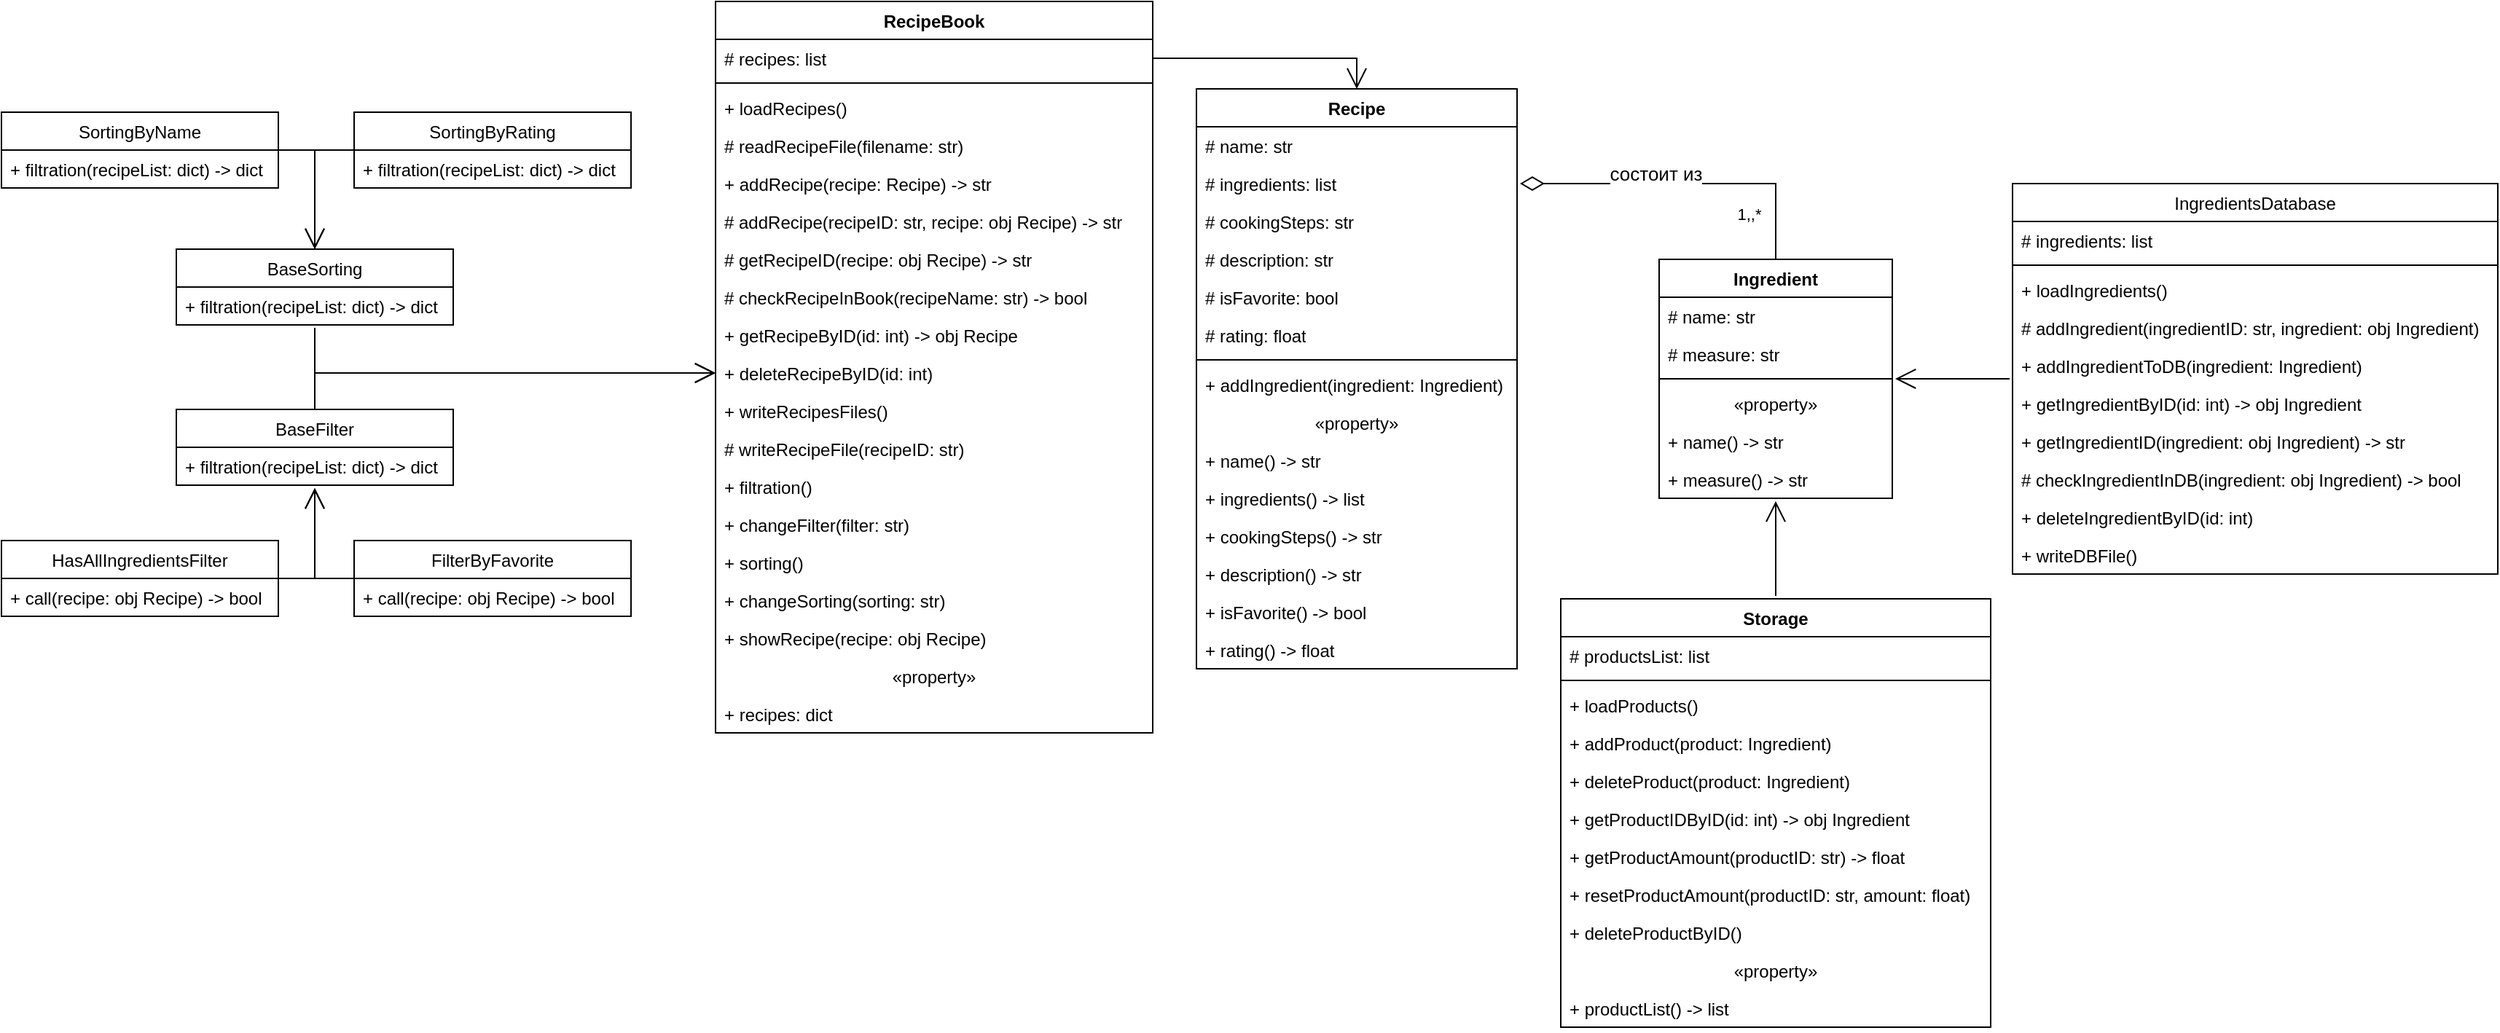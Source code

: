 <mxfile version="21.0.2" type="github">
  <diagram id="-kn6bmwOEX6bNteVUtLe" name="Сторінка-1">
    <mxGraphModel dx="2514" dy="936" grid="1" gridSize="10" guides="1" tooltips="1" connect="1" arrows="1" fold="1" page="1" pageScale="1" pageWidth="827" pageHeight="1169" math="0" shadow="0">
      <root>
        <mxCell id="WIyWlLk6GJQsqaUBKTNV-0" />
        <mxCell id="WIyWlLk6GJQsqaUBKTNV-1" parent="WIyWlLk6GJQsqaUBKTNV-0" />
        <mxCell id="mWoIDYGW3YJS3TkoZnYY-5" value="Ingredient" style="swimlane;fontStyle=1;align=center;verticalAlign=top;childLayout=stackLayout;horizontal=1;startSize=26;horizontalStack=0;resizeParent=1;resizeParentMax=0;resizeLast=0;collapsible=1;marginBottom=0;" parent="WIyWlLk6GJQsqaUBKTNV-1" vertex="1">
          <mxGeometry x="387.5" y="217" width="160" height="164" as="geometry" />
        </mxCell>
        <mxCell id="mWoIDYGW3YJS3TkoZnYY-9" value="# name: str" style="text;strokeColor=none;fillColor=none;align=left;verticalAlign=top;spacingLeft=4;spacingRight=4;overflow=hidden;rotatable=0;points=[[0,0.5],[1,0.5]];portConstraint=eastwest;" parent="mWoIDYGW3YJS3TkoZnYY-5" vertex="1">
          <mxGeometry y="26" width="160" height="26" as="geometry" />
        </mxCell>
        <mxCell id="mWoIDYGW3YJS3TkoZnYY-10" value="# measure: str" style="text;strokeColor=none;fillColor=none;align=left;verticalAlign=top;spacingLeft=4;spacingRight=4;overflow=hidden;rotatable=0;points=[[0,0.5],[1,0.5]];portConstraint=eastwest;" parent="mWoIDYGW3YJS3TkoZnYY-5" vertex="1">
          <mxGeometry y="52" width="160" height="26" as="geometry" />
        </mxCell>
        <mxCell id="mWoIDYGW3YJS3TkoZnYY-7" value="" style="line;strokeWidth=1;fillColor=none;align=left;verticalAlign=middle;spacingTop=-1;spacingLeft=3;spacingRight=3;rotatable=0;labelPosition=right;points=[];portConstraint=eastwest;strokeColor=inherit;" parent="mWoIDYGW3YJS3TkoZnYY-5" vertex="1">
          <mxGeometry y="78" width="160" height="8" as="geometry" />
        </mxCell>
        <mxCell id="mWoIDYGW3YJS3TkoZnYY-30" value="«‎property»‎" style="text;strokeColor=none;fillColor=none;align=center;verticalAlign=top;spacingLeft=4;spacingRight=4;overflow=hidden;rotatable=0;points=[[0,0.5],[1,0.5]];portConstraint=eastwest;fontColor=default;" parent="mWoIDYGW3YJS3TkoZnYY-5" vertex="1">
          <mxGeometry y="86" width="160" height="26" as="geometry" />
        </mxCell>
        <mxCell id="mWoIDYGW3YJS3TkoZnYY-31" value="+ name() -&gt; str" style="text;strokeColor=none;fillColor=none;align=left;verticalAlign=top;spacingLeft=4;spacingRight=4;overflow=hidden;rotatable=0;points=[[0,0.5],[1,0.5]];portConstraint=eastwest;fontColor=default;" parent="mWoIDYGW3YJS3TkoZnYY-5" vertex="1">
          <mxGeometry y="112" width="160" height="26" as="geometry" />
        </mxCell>
        <mxCell id="mWoIDYGW3YJS3TkoZnYY-33" value="+ measure() -&gt; str" style="text;strokeColor=none;fillColor=none;align=left;verticalAlign=top;spacingLeft=4;spacingRight=4;overflow=hidden;rotatable=0;points=[[0,0.5],[1,0.5]];portConstraint=eastwest;fontColor=default;" parent="mWoIDYGW3YJS3TkoZnYY-5" vertex="1">
          <mxGeometry y="138" width="160" height="26" as="geometry" />
        </mxCell>
        <mxCell id="mWoIDYGW3YJS3TkoZnYY-12" value="Recipe" style="swimlane;fontStyle=1;align=center;verticalAlign=top;childLayout=stackLayout;horizontal=1;startSize=26;horizontalStack=0;resizeParent=1;resizeParentMax=0;resizeLast=0;collapsible=1;marginBottom=0;" parent="WIyWlLk6GJQsqaUBKTNV-1" vertex="1">
          <mxGeometry x="70" y="100" width="220" height="398" as="geometry" />
        </mxCell>
        <mxCell id="mWoIDYGW3YJS3TkoZnYY-13" value="# name: str" style="text;strokeColor=none;fillColor=none;align=left;verticalAlign=top;spacingLeft=4;spacingRight=4;overflow=hidden;rotatable=0;points=[[0,0.5],[1,0.5]];portConstraint=eastwest;" parent="mWoIDYGW3YJS3TkoZnYY-12" vertex="1">
          <mxGeometry y="26" width="220" height="26" as="geometry" />
        </mxCell>
        <mxCell id="mWoIDYGW3YJS3TkoZnYY-18" value="# ingredients: list" style="text;strokeColor=none;fillColor=none;align=left;verticalAlign=top;spacingLeft=4;spacingRight=4;overflow=hidden;rotatable=0;points=[[0,0.5],[1,0.5]];portConstraint=eastwest;" parent="mWoIDYGW3YJS3TkoZnYY-12" vertex="1">
          <mxGeometry y="52" width="220" height="26" as="geometry" />
        </mxCell>
        <mxCell id="mWoIDYGW3YJS3TkoZnYY-17" value="# cookingSteps: str" style="text;strokeColor=none;fillColor=none;align=left;verticalAlign=top;spacingLeft=4;spacingRight=4;overflow=hidden;rotatable=0;points=[[0,0.5],[1,0.5]];portConstraint=eastwest;" parent="mWoIDYGW3YJS3TkoZnYY-12" vertex="1">
          <mxGeometry y="78" width="220" height="26" as="geometry" />
        </mxCell>
        <mxCell id="mWoIDYGW3YJS3TkoZnYY-16" value="# description: str" style="text;strokeColor=none;fillColor=none;align=left;verticalAlign=top;spacingLeft=4;spacingRight=4;overflow=hidden;rotatable=0;points=[[0,0.5],[1,0.5]];portConstraint=eastwest;" parent="mWoIDYGW3YJS3TkoZnYY-12" vertex="1">
          <mxGeometry y="104" width="220" height="26" as="geometry" />
        </mxCell>
        <mxCell id="JxluQn_6wHAGIl9R4ORg-9" value="# isFavorite: bool" style="text;strokeColor=none;fillColor=none;align=left;verticalAlign=top;spacingLeft=4;spacingRight=4;overflow=hidden;rotatable=0;points=[[0,0.5],[1,0.5]];portConstraint=eastwest;" parent="mWoIDYGW3YJS3TkoZnYY-12" vertex="1">
          <mxGeometry y="130" width="220" height="26" as="geometry" />
        </mxCell>
        <mxCell id="-GIj-BYh09AGGGfETqaD-11" value="# rating: float" style="text;strokeColor=none;fillColor=none;align=left;verticalAlign=top;spacingLeft=4;spacingRight=4;overflow=hidden;rotatable=0;points=[[0,0.5],[1,0.5]];portConstraint=eastwest;whiteSpace=wrap;html=1;" vertex="1" parent="mWoIDYGW3YJS3TkoZnYY-12">
          <mxGeometry y="156" width="220" height="26" as="geometry" />
        </mxCell>
        <mxCell id="mWoIDYGW3YJS3TkoZnYY-14" value="" style="line;strokeWidth=1;fillColor=none;align=left;verticalAlign=middle;spacingTop=-1;spacingLeft=3;spacingRight=3;rotatable=0;labelPosition=right;points=[];portConstraint=eastwest;strokeColor=inherit;" parent="mWoIDYGW3YJS3TkoZnYY-12" vertex="1">
          <mxGeometry y="182" width="220" height="8" as="geometry" />
        </mxCell>
        <mxCell id="mWoIDYGW3YJS3TkoZnYY-15" value="+ addIngredient(ingredient: Ingredient)" style="text;strokeColor=none;fillColor=none;align=left;verticalAlign=top;spacingLeft=4;spacingRight=4;overflow=hidden;rotatable=0;points=[[0,0.5],[1,0.5]];portConstraint=eastwest;" parent="mWoIDYGW3YJS3TkoZnYY-12" vertex="1">
          <mxGeometry y="190" width="220" height="26" as="geometry" />
        </mxCell>
        <mxCell id="mWoIDYGW3YJS3TkoZnYY-24" value="«‎property»‎" style="text;strokeColor=none;fillColor=none;align=center;verticalAlign=top;spacingLeft=4;spacingRight=4;overflow=hidden;rotatable=0;points=[[0,0.5],[1,0.5]];portConstraint=eastwest;fontColor=default;" parent="mWoIDYGW3YJS3TkoZnYY-12" vertex="1">
          <mxGeometry y="216" width="220" height="26" as="geometry" />
        </mxCell>
        <mxCell id="JxluQn_6wHAGIl9R4ORg-11" value="+ name() -&gt; str" style="text;strokeColor=none;fillColor=none;align=left;verticalAlign=top;spacingLeft=4;spacingRight=4;overflow=hidden;rotatable=0;points=[[0,0.5],[1,0.5]];portConstraint=eastwest;" parent="mWoIDYGW3YJS3TkoZnYY-12" vertex="1">
          <mxGeometry y="242" width="220" height="26" as="geometry" />
        </mxCell>
        <mxCell id="mWoIDYGW3YJS3TkoZnYY-27" value="+ ingredients() -&gt; list" style="text;strokeColor=none;fillColor=none;align=left;verticalAlign=top;spacingLeft=4;spacingRight=4;overflow=hidden;rotatable=0;points=[[0,0.5],[1,0.5]];portConstraint=eastwest;fontColor=default;" parent="mWoIDYGW3YJS3TkoZnYY-12" vertex="1">
          <mxGeometry y="268" width="220" height="26" as="geometry" />
        </mxCell>
        <mxCell id="mWoIDYGW3YJS3TkoZnYY-28" value="+ cookingSteps() -&gt; str" style="text;strokeColor=none;fillColor=none;align=left;verticalAlign=top;spacingLeft=4;spacingRight=4;overflow=hidden;rotatable=0;points=[[0,0.5],[1,0.5]];portConstraint=eastwest;fontColor=default;" parent="mWoIDYGW3YJS3TkoZnYY-12" vertex="1">
          <mxGeometry y="294" width="220" height="26" as="geometry" />
        </mxCell>
        <mxCell id="mWoIDYGW3YJS3TkoZnYY-26" value="+ description() -&gt; str" style="text;strokeColor=none;fillColor=none;align=left;verticalAlign=top;spacingLeft=4;spacingRight=4;overflow=hidden;rotatable=0;points=[[0,0.5],[1,0.5]];portConstraint=eastwest;fontColor=default;" parent="mWoIDYGW3YJS3TkoZnYY-12" vertex="1">
          <mxGeometry y="320" width="220" height="26" as="geometry" />
        </mxCell>
        <mxCell id="JxluQn_6wHAGIl9R4ORg-10" value="+ isFavorite() -&gt; bool" style="text;strokeColor=none;fillColor=none;align=left;verticalAlign=top;spacingLeft=4;spacingRight=4;overflow=hidden;rotatable=0;points=[[0,0.5],[1,0.5]];portConstraint=eastwest;" parent="mWoIDYGW3YJS3TkoZnYY-12" vertex="1">
          <mxGeometry y="346" width="220" height="26" as="geometry" />
        </mxCell>
        <mxCell id="-GIj-BYh09AGGGfETqaD-12" value="+ rating() -&amp;gt; float" style="text;strokeColor=none;fillColor=none;align=left;verticalAlign=top;spacingLeft=4;spacingRight=4;overflow=hidden;rotatable=0;points=[[0,0.5],[1,0.5]];portConstraint=eastwest;whiteSpace=wrap;html=1;" vertex="1" parent="mWoIDYGW3YJS3TkoZnYY-12">
          <mxGeometry y="372" width="220" height="26" as="geometry" />
        </mxCell>
        <mxCell id="mWoIDYGW3YJS3TkoZnYY-40" style="edgeStyle=orthogonalEdgeStyle;rounded=0;orthogonalLoop=1;jettySize=auto;html=1;entryX=0.5;entryY=0;entryDx=0;entryDy=0;fontColor=default;endArrow=none;endFill=0;sketch=0;startArrow=diamondThin;startFill=0;sourcePerimeterSpacing=2;targetPerimeterSpacing=2;endSize=12;startSize=14;jumpStyle=none;" parent="WIyWlLk6GJQsqaUBKTNV-1" source="mWoIDYGW3YJS3TkoZnYY-18" target="mWoIDYGW3YJS3TkoZnYY-5" edge="1">
          <mxGeometry relative="1" as="geometry" />
        </mxCell>
        <mxCell id="mWoIDYGW3YJS3TkoZnYY-41" value="состоит из" style="edgeLabel;html=1;align=center;verticalAlign=middle;resizable=0;points=[];fontColor=default;fontSize=13;" parent="mWoIDYGW3YJS3TkoZnYY-40" vertex="1" connectable="0">
          <mxGeometry x="0.154" y="3" relative="1" as="geometry">
            <mxPoint x="-39" y="-4" as="offset" />
          </mxGeometry>
        </mxCell>
        <mxCell id="mWoIDYGW3YJS3TkoZnYY-43" value="1,,*" style="edgeLabel;html=1;align=center;verticalAlign=middle;resizable=0;points=[];fontColor=default;" parent="mWoIDYGW3YJS3TkoZnYY-40" vertex="1" connectable="0">
          <mxGeometry x="0.749" relative="1" as="geometry">
            <mxPoint x="-19" y="-3" as="offset" />
          </mxGeometry>
        </mxCell>
        <mxCell id="T56qljVmKqdPefCjP2vt-42" style="edgeStyle=orthogonalEdgeStyle;rounded=0;orthogonalLoop=1;jettySize=auto;html=1;strokeWidth=1;startArrow=none;startFill=0;endArrow=open;endFill=0;startSize=14;endSize=12;sourcePerimeterSpacing=2;targetPerimeterSpacing=2;" parent="WIyWlLk6GJQsqaUBKTNV-1" source="mWoIDYGW3YJS3TkoZnYY-46" target="mWoIDYGW3YJS3TkoZnYY-5" edge="1">
          <mxGeometry relative="1" as="geometry" />
        </mxCell>
        <mxCell id="mWoIDYGW3YJS3TkoZnYY-46" value="IngredientsDatabase" style="swimlane;fontStyle=0;childLayout=stackLayout;horizontal=1;startSize=26;fillColor=none;horizontalStack=0;resizeParent=1;resizeParentMax=0;resizeLast=0;collapsible=1;marginBottom=0;fontColor=default;" parent="WIyWlLk6GJQsqaUBKTNV-1" vertex="1">
          <mxGeometry x="630" y="165" width="333" height="268" as="geometry" />
        </mxCell>
        <mxCell id="mWoIDYGW3YJS3TkoZnYY-47" value="# ingredients: list" style="text;strokeColor=none;fillColor=none;align=left;verticalAlign=top;spacingLeft=4;spacingRight=4;overflow=hidden;rotatable=0;points=[[0,0.5],[1,0.5]];portConstraint=eastwest;fontColor=default;" parent="mWoIDYGW3YJS3TkoZnYY-46" vertex="1">
          <mxGeometry y="26" width="333" height="26" as="geometry" />
        </mxCell>
        <mxCell id="mWoIDYGW3YJS3TkoZnYY-51" value="" style="line;strokeWidth=1;fillColor=none;align=left;verticalAlign=middle;spacingTop=-1;spacingLeft=3;spacingRight=3;rotatable=0;labelPosition=right;points=[];portConstraint=eastwest;strokeColor=inherit;fontColor=default;" parent="mWoIDYGW3YJS3TkoZnYY-46" vertex="1">
          <mxGeometry y="52" width="333" height="8" as="geometry" />
        </mxCell>
        <mxCell id="JxluQn_6wHAGIl9R4ORg-12" value="+ loadIngredients()" style="text;strokeColor=none;fillColor=none;align=left;verticalAlign=top;spacingLeft=4;spacingRight=4;overflow=hidden;rotatable=0;points=[[0,0.5],[1,0.5]];portConstraint=eastwest;" parent="mWoIDYGW3YJS3TkoZnYY-46" vertex="1">
          <mxGeometry y="60" width="333" height="26" as="geometry" />
        </mxCell>
        <mxCell id="-GIj-BYh09AGGGfETqaD-13" value="# addIngredient(ingredientID: str, ingredient: obj Ingredient)" style="text;strokeColor=none;fillColor=none;align=left;verticalAlign=top;spacingLeft=4;spacingRight=4;overflow=hidden;rotatable=0;points=[[0,0.5],[1,0.5]];portConstraint=eastwest;whiteSpace=wrap;html=1;" vertex="1" parent="mWoIDYGW3YJS3TkoZnYY-46">
          <mxGeometry y="86" width="333" height="26" as="geometry" />
        </mxCell>
        <mxCell id="mWoIDYGW3YJS3TkoZnYY-52" value="+ addIngredientToDB(ingredient: Ingredient)" style="text;strokeColor=none;fillColor=none;align=left;verticalAlign=top;spacingLeft=4;spacingRight=4;overflow=hidden;rotatable=0;points=[[0,0.5],[1,0.5]];portConstraint=eastwest;fontColor=default;" parent="mWoIDYGW3YJS3TkoZnYY-46" vertex="1">
          <mxGeometry y="112" width="333" height="26" as="geometry" />
        </mxCell>
        <mxCell id="mWoIDYGW3YJS3TkoZnYY-53" value="+ getIngredientByID(id: int) -&gt; obj Ingredient" style="text;strokeColor=none;fillColor=none;align=left;verticalAlign=top;spacingLeft=4;spacingRight=4;overflow=hidden;rotatable=0;points=[[0,0.5],[1,0.5]];portConstraint=eastwest;fontColor=default;" parent="mWoIDYGW3YJS3TkoZnYY-46" vertex="1">
          <mxGeometry y="138" width="333" height="26" as="geometry" />
        </mxCell>
        <mxCell id="-GIj-BYh09AGGGfETqaD-14" value="+ getIngredientID(ingredient: obj Ingredient) -&amp;gt; str&amp;nbsp;" style="text;strokeColor=none;fillColor=none;align=left;verticalAlign=top;spacingLeft=4;spacingRight=4;overflow=hidden;rotatable=0;points=[[0,0.5],[1,0.5]];portConstraint=eastwest;whiteSpace=wrap;html=1;" vertex="1" parent="mWoIDYGW3YJS3TkoZnYY-46">
          <mxGeometry y="164" width="333" height="26" as="geometry" />
        </mxCell>
        <mxCell id="-GIj-BYh09AGGGfETqaD-15" value="# checkIngredientInDB(ingredient: obj Ingredient) -&amp;gt; bool" style="text;strokeColor=none;fillColor=none;align=left;verticalAlign=top;spacingLeft=4;spacingRight=4;overflow=hidden;rotatable=0;points=[[0,0.5],[1,0.5]];portConstraint=eastwest;whiteSpace=wrap;html=1;" vertex="1" parent="mWoIDYGW3YJS3TkoZnYY-46">
          <mxGeometry y="190" width="333" height="26" as="geometry" />
        </mxCell>
        <mxCell id="mWoIDYGW3YJS3TkoZnYY-50" value="+ deleteIngredientByID(id: int)" style="text;strokeColor=none;fillColor=none;align=left;verticalAlign=top;spacingLeft=4;spacingRight=4;overflow=hidden;rotatable=0;points=[[0,0.5],[1,0.5]];portConstraint=eastwest;fontColor=default;" parent="mWoIDYGW3YJS3TkoZnYY-46" vertex="1">
          <mxGeometry y="216" width="333" height="26" as="geometry" />
        </mxCell>
        <mxCell id="JxluQn_6wHAGIl9R4ORg-13" value="+ writeDBFile()" style="text;strokeColor=none;fillColor=none;align=left;verticalAlign=top;spacingLeft=4;spacingRight=4;overflow=hidden;rotatable=0;points=[[0,0.5],[1,0.5]];portConstraint=eastwest;" parent="mWoIDYGW3YJS3TkoZnYY-46" vertex="1">
          <mxGeometry y="242" width="333" height="26" as="geometry" />
        </mxCell>
        <mxCell id="mWoIDYGW3YJS3TkoZnYY-58" value="RecipeBook" style="swimlane;fontStyle=1;align=center;verticalAlign=top;childLayout=stackLayout;horizontal=1;startSize=26;horizontalStack=0;resizeParent=1;resizeParentMax=0;resizeLast=0;collapsible=1;marginBottom=0;fontColor=default;" parent="WIyWlLk6GJQsqaUBKTNV-1" vertex="1">
          <mxGeometry x="-260" y="40" width="300" height="502" as="geometry" />
        </mxCell>
        <mxCell id="mWoIDYGW3YJS3TkoZnYY-59" value="# recipes: list" style="text;strokeColor=none;fillColor=none;align=left;verticalAlign=top;spacingLeft=4;spacingRight=4;overflow=hidden;rotatable=0;points=[[0,0.5],[1,0.5]];portConstraint=eastwest;fontColor=default;" parent="mWoIDYGW3YJS3TkoZnYY-58" vertex="1">
          <mxGeometry y="26" width="300" height="26" as="geometry" />
        </mxCell>
        <mxCell id="mWoIDYGW3YJS3TkoZnYY-60" value="" style="line;strokeWidth=1;fillColor=none;align=left;verticalAlign=middle;spacingTop=-1;spacingLeft=3;spacingRight=3;rotatable=0;labelPosition=right;points=[];portConstraint=eastwest;strokeColor=inherit;fontColor=default;" parent="mWoIDYGW3YJS3TkoZnYY-58" vertex="1">
          <mxGeometry y="52" width="300" height="8" as="geometry" />
        </mxCell>
        <mxCell id="mWoIDYGW3YJS3TkoZnYY-61" value="+ loadRecipes()" style="text;strokeColor=none;fillColor=none;align=left;verticalAlign=top;spacingLeft=4;spacingRight=4;overflow=hidden;rotatable=0;points=[[0,0.5],[1,0.5]];portConstraint=eastwest;fontColor=default;" parent="mWoIDYGW3YJS3TkoZnYY-58" vertex="1">
          <mxGeometry y="60" width="300" height="26" as="geometry" />
        </mxCell>
        <mxCell id="JxluQn_6wHAGIl9R4ORg-3" value="# readRecipeFile(filename: str)" style="text;strokeColor=none;fillColor=none;align=left;verticalAlign=top;spacingLeft=4;spacingRight=4;overflow=hidden;rotatable=0;points=[[0,0.5],[1,0.5]];portConstraint=eastwest;" parent="mWoIDYGW3YJS3TkoZnYY-58" vertex="1">
          <mxGeometry y="86" width="300" height="26" as="geometry" />
        </mxCell>
        <mxCell id="mWoIDYGW3YJS3TkoZnYY-64" value="+ addRecipe(recipe: Recipe) -&gt; str" style="text;strokeColor=none;fillColor=none;align=left;verticalAlign=top;spacingLeft=4;spacingRight=4;overflow=hidden;rotatable=0;points=[[0,0.5],[1,0.5]];portConstraint=eastwest;fontColor=default;" parent="mWoIDYGW3YJS3TkoZnYY-58" vertex="1">
          <mxGeometry y="112" width="300" height="26" as="geometry" />
        </mxCell>
        <mxCell id="-GIj-BYh09AGGGfETqaD-0" value="#&amp;nbsp;addRecipe(recipeID: str, recipe: obj Recipe&lt;span style=&quot;background-color: initial;&quot;&gt;) -&amp;gt; str&lt;/span&gt;" style="text;strokeColor=none;fillColor=none;align=left;verticalAlign=top;spacingLeft=4;spacingRight=4;overflow=hidden;rotatable=0;points=[[0,0.5],[1,0.5]];portConstraint=eastwest;whiteSpace=wrap;html=1;" vertex="1" parent="mWoIDYGW3YJS3TkoZnYY-58">
          <mxGeometry y="138" width="300" height="26" as="geometry" />
        </mxCell>
        <mxCell id="-GIj-BYh09AGGGfETqaD-1" value="#&amp;nbsp;getRecipeID(recipe: obj Recipe) -&amp;gt; str" style="text;strokeColor=none;fillColor=none;align=left;verticalAlign=top;spacingLeft=4;spacingRight=4;overflow=hidden;rotatable=0;points=[[0,0.5],[1,0.5]];portConstraint=eastwest;whiteSpace=wrap;html=1;" vertex="1" parent="mWoIDYGW3YJS3TkoZnYY-58">
          <mxGeometry y="164" width="300" height="26" as="geometry" />
        </mxCell>
        <mxCell id="-GIj-BYh09AGGGfETqaD-2" value="#&amp;nbsp;checkRecipeInBook(recipeName: str) -&amp;gt; bool" style="text;strokeColor=none;fillColor=none;align=left;verticalAlign=top;spacingLeft=4;spacingRight=4;overflow=hidden;rotatable=0;points=[[0,0.5],[1,0.5]];portConstraint=eastwest;whiteSpace=wrap;html=1;" vertex="1" parent="mWoIDYGW3YJS3TkoZnYY-58">
          <mxGeometry y="190" width="300" height="26" as="geometry" />
        </mxCell>
        <mxCell id="mWoIDYGW3YJS3TkoZnYY-65" value="+ getRecipeByID(id: int) -&gt; obj Recipe" style="text;strokeColor=none;fillColor=none;align=left;verticalAlign=top;spacingLeft=4;spacingRight=4;overflow=hidden;rotatable=0;points=[[0,0.5],[1,0.5]];portConstraint=eastwest;fontColor=default;" parent="mWoIDYGW3YJS3TkoZnYY-58" vertex="1">
          <mxGeometry y="216" width="300" height="26" as="geometry" />
        </mxCell>
        <mxCell id="mWoIDYGW3YJS3TkoZnYY-66" value="+ deleteRecipeByID(id: int)" style="text;strokeColor=none;fillColor=none;align=left;verticalAlign=top;spacingLeft=4;spacingRight=4;overflow=hidden;rotatable=0;points=[[0,0.5],[1,0.5]];portConstraint=eastwest;fontColor=default;" parent="mWoIDYGW3YJS3TkoZnYY-58" vertex="1">
          <mxGeometry y="242" width="300" height="26" as="geometry" />
        </mxCell>
        <mxCell id="-GIj-BYh09AGGGfETqaD-4" value="+ writeRecipesFiles()" style="text;strokeColor=none;fillColor=none;align=left;verticalAlign=top;spacingLeft=4;spacingRight=4;overflow=hidden;rotatable=0;points=[[0,0.5],[1,0.5]];portConstraint=eastwest;whiteSpace=wrap;html=1;" vertex="1" parent="mWoIDYGW3YJS3TkoZnYY-58">
          <mxGeometry y="268" width="300" height="26" as="geometry" />
        </mxCell>
        <mxCell id="-GIj-BYh09AGGGfETqaD-5" value="# writeRecipeFile(recipeID: str)" style="text;strokeColor=none;fillColor=none;align=left;verticalAlign=top;spacingLeft=4;spacingRight=4;overflow=hidden;rotatable=0;points=[[0,0.5],[1,0.5]];portConstraint=eastwest;whiteSpace=wrap;html=1;" vertex="1" parent="mWoIDYGW3YJS3TkoZnYY-58">
          <mxGeometry y="294" width="300" height="26" as="geometry" />
        </mxCell>
        <mxCell id="-GIj-BYh09AGGGfETqaD-6" value="+ filtration()" style="text;strokeColor=none;fillColor=none;align=left;verticalAlign=top;spacingLeft=4;spacingRight=4;overflow=hidden;rotatable=0;points=[[0,0.5],[1,0.5]];portConstraint=eastwest;whiteSpace=wrap;html=1;" vertex="1" parent="mWoIDYGW3YJS3TkoZnYY-58">
          <mxGeometry y="320" width="300" height="26" as="geometry" />
        </mxCell>
        <mxCell id="-GIj-BYh09AGGGfETqaD-7" value="+ changeFilter(filter: str)" style="text;strokeColor=none;fillColor=none;align=left;verticalAlign=top;spacingLeft=4;spacingRight=4;overflow=hidden;rotatable=0;points=[[0,0.5],[1,0.5]];portConstraint=eastwest;whiteSpace=wrap;html=1;" vertex="1" parent="mWoIDYGW3YJS3TkoZnYY-58">
          <mxGeometry y="346" width="300" height="26" as="geometry" />
        </mxCell>
        <mxCell id="-GIj-BYh09AGGGfETqaD-8" value="+ sorting()" style="text;strokeColor=none;fillColor=none;align=left;verticalAlign=top;spacingLeft=4;spacingRight=4;overflow=hidden;rotatable=0;points=[[0,0.5],[1,0.5]];portConstraint=eastwest;whiteSpace=wrap;html=1;" vertex="1" parent="mWoIDYGW3YJS3TkoZnYY-58">
          <mxGeometry y="372" width="300" height="26" as="geometry" />
        </mxCell>
        <mxCell id="-GIj-BYh09AGGGfETqaD-9" value="+ changeSorting(sorting: str)" style="text;strokeColor=none;fillColor=none;align=left;verticalAlign=top;spacingLeft=4;spacingRight=4;overflow=hidden;rotatable=0;points=[[0,0.5],[1,0.5]];portConstraint=eastwest;whiteSpace=wrap;html=1;" vertex="1" parent="mWoIDYGW3YJS3TkoZnYY-58">
          <mxGeometry y="398" width="300" height="26" as="geometry" />
        </mxCell>
        <mxCell id="-GIj-BYh09AGGGfETqaD-10" value="+ showRecipe(recipe: obj Recipe)" style="text;strokeColor=none;fillColor=none;align=left;verticalAlign=top;spacingLeft=4;spacingRight=4;overflow=hidden;rotatable=0;points=[[0,0.5],[1,0.5]];portConstraint=eastwest;whiteSpace=wrap;html=1;" vertex="1" parent="mWoIDYGW3YJS3TkoZnYY-58">
          <mxGeometry y="424" width="300" height="26" as="geometry" />
        </mxCell>
        <mxCell id="JxluQn_6wHAGIl9R4ORg-7" value="«‎property»‎" style="text;strokeColor=none;fillColor=none;align=center;verticalAlign=top;spacingLeft=4;spacingRight=4;overflow=hidden;rotatable=0;points=[[0,0.5],[1,0.5]];portConstraint=eastwest;" parent="mWoIDYGW3YJS3TkoZnYY-58" vertex="1">
          <mxGeometry y="450" width="300" height="26" as="geometry" />
        </mxCell>
        <mxCell id="JxluQn_6wHAGIl9R4ORg-8" value="+ recipes: dict" style="text;strokeColor=none;fillColor=none;align=left;verticalAlign=top;spacingLeft=4;spacingRight=4;overflow=hidden;rotatable=0;points=[[0,0.5],[1,0.5]];portConstraint=eastwest;" parent="mWoIDYGW3YJS3TkoZnYY-58" vertex="1">
          <mxGeometry y="476" width="300" height="26" as="geometry" />
        </mxCell>
        <mxCell id="T56qljVmKqdPefCjP2vt-43" style="edgeStyle=orthogonalEdgeStyle;rounded=0;orthogonalLoop=1;jettySize=auto;html=1;strokeWidth=1;startArrow=none;startFill=0;endArrow=open;endFill=0;startSize=14;endSize=12;sourcePerimeterSpacing=2;targetPerimeterSpacing=2;" parent="WIyWlLk6GJQsqaUBKTNV-1" source="mWoIDYGW3YJS3TkoZnYY-72" target="mWoIDYGW3YJS3TkoZnYY-5" edge="1">
          <mxGeometry relative="1" as="geometry" />
        </mxCell>
        <mxCell id="mWoIDYGW3YJS3TkoZnYY-72" value="Storage" style="swimlane;fontStyle=1;align=center;verticalAlign=top;childLayout=stackLayout;horizontal=1;startSize=26;horizontalStack=0;resizeParent=1;resizeParentMax=0;resizeLast=0;collapsible=1;marginBottom=0;fontColor=default;" parent="WIyWlLk6GJQsqaUBKTNV-1" vertex="1">
          <mxGeometry x="320" y="450" width="295" height="294" as="geometry" />
        </mxCell>
        <mxCell id="mWoIDYGW3YJS3TkoZnYY-73" value="# productsList: list" style="text;strokeColor=none;fillColor=none;align=left;verticalAlign=top;spacingLeft=4;spacingRight=4;overflow=hidden;rotatable=0;points=[[0,0.5],[1,0.5]];portConstraint=eastwest;fontColor=default;" parent="mWoIDYGW3YJS3TkoZnYY-72" vertex="1">
          <mxGeometry y="26" width="295" height="26" as="geometry" />
        </mxCell>
        <mxCell id="mWoIDYGW3YJS3TkoZnYY-74" value="" style="line;strokeWidth=1;fillColor=none;align=left;verticalAlign=middle;spacingTop=-1;spacingLeft=3;spacingRight=3;rotatable=0;labelPosition=right;points=[];portConstraint=eastwest;strokeColor=inherit;fontColor=default;" parent="mWoIDYGW3YJS3TkoZnYY-72" vertex="1">
          <mxGeometry y="52" width="295" height="8" as="geometry" />
        </mxCell>
        <mxCell id="JxluQn_6wHAGIl9R4ORg-0" value="+ loadProducts()" style="text;strokeColor=none;fillColor=none;align=left;verticalAlign=top;spacingLeft=4;spacingRight=4;overflow=hidden;rotatable=0;points=[[0,0.5],[1,0.5]];portConstraint=eastwest;" parent="mWoIDYGW3YJS3TkoZnYY-72" vertex="1">
          <mxGeometry y="60" width="295" height="26" as="geometry" />
        </mxCell>
        <mxCell id="mWoIDYGW3YJS3TkoZnYY-75" value="+ addProduct(product: Ingredient)" style="text;strokeColor=none;fillColor=none;align=left;verticalAlign=top;spacingLeft=4;spacingRight=4;overflow=hidden;rotatable=0;points=[[0,0.5],[1,0.5]];portConstraint=eastwest;fontColor=default;" parent="mWoIDYGW3YJS3TkoZnYY-72" vertex="1">
          <mxGeometry y="86" width="295" height="26" as="geometry" />
        </mxCell>
        <mxCell id="mWoIDYGW3YJS3TkoZnYY-77" value="+ deleteProduct(product: Ingredient)" style="text;strokeColor=none;fillColor=none;align=left;verticalAlign=top;spacingLeft=4;spacingRight=4;overflow=hidden;rotatable=0;points=[[0,0.5],[1,0.5]];portConstraint=eastwest;fontColor=default;" parent="mWoIDYGW3YJS3TkoZnYY-72" vertex="1">
          <mxGeometry y="112" width="295" height="26" as="geometry" />
        </mxCell>
        <mxCell id="JxluQn_6wHAGIl9R4ORg-2" value="+ getProductIDByID(id: int) -&gt; obj Ingredient" style="text;strokeColor=none;fillColor=none;align=left;verticalAlign=top;spacingLeft=4;spacingRight=4;overflow=hidden;rotatable=0;points=[[0,0.5],[1,0.5]];portConstraint=eastwest;" parent="mWoIDYGW3YJS3TkoZnYY-72" vertex="1">
          <mxGeometry y="138" width="295" height="26" as="geometry" />
        </mxCell>
        <mxCell id="-GIj-BYh09AGGGfETqaD-17" value="+ getProductAmount(productID: str) -&amp;gt; float" style="text;strokeColor=none;fillColor=none;align=left;verticalAlign=top;spacingLeft=4;spacingRight=4;overflow=hidden;rotatable=0;points=[[0,0.5],[1,0.5]];portConstraint=eastwest;whiteSpace=wrap;html=1;" vertex="1" parent="mWoIDYGW3YJS3TkoZnYY-72">
          <mxGeometry y="164" width="295" height="26" as="geometry" />
        </mxCell>
        <mxCell id="-GIj-BYh09AGGGfETqaD-16" value="+ resetProductAmount(productID: str, amount: float)" style="text;strokeColor=none;fillColor=none;align=left;verticalAlign=top;spacingLeft=4;spacingRight=4;overflow=hidden;rotatable=0;points=[[0,0.5],[1,0.5]];portConstraint=eastwest;whiteSpace=wrap;html=1;" vertex="1" parent="mWoIDYGW3YJS3TkoZnYY-72">
          <mxGeometry y="190" width="295" height="26" as="geometry" />
        </mxCell>
        <mxCell id="JxluQn_6wHAGIl9R4ORg-1" value="+ deleteProductByID()" style="text;strokeColor=none;fillColor=none;align=left;verticalAlign=top;spacingLeft=4;spacingRight=4;overflow=hidden;rotatable=0;points=[[0,0.5],[1,0.5]];portConstraint=eastwest;" parent="mWoIDYGW3YJS3TkoZnYY-72" vertex="1">
          <mxGeometry y="216" width="295" height="26" as="geometry" />
        </mxCell>
        <mxCell id="mWoIDYGW3YJS3TkoZnYY-78" value="«‎property»‎" style="text;strokeColor=none;fillColor=none;align=center;verticalAlign=top;spacingLeft=4;spacingRight=4;overflow=hidden;rotatable=0;points=[[0,0.5],[1,0.5]];portConstraint=eastwest;fontColor=default;" parent="mWoIDYGW3YJS3TkoZnYY-72" vertex="1">
          <mxGeometry y="242" width="295" height="26" as="geometry" />
        </mxCell>
        <mxCell id="mWoIDYGW3YJS3TkoZnYY-76" value="+ productList() -&gt; list" style="text;strokeColor=none;fillColor=none;align=left;verticalAlign=top;spacingLeft=4;spacingRight=4;overflow=hidden;rotatable=0;points=[[0,0.5],[1,0.5]];portConstraint=eastwest;fontColor=default;" parent="mWoIDYGW3YJS3TkoZnYY-72" vertex="1">
          <mxGeometry y="268" width="295" height="26" as="geometry" />
        </mxCell>
        <mxCell id="mWoIDYGW3YJS3TkoZnYY-114" value="" style="endArrow=open;html=1;endSize=12;startArrow=none;startSize=14;startFill=0;edgeStyle=orthogonalEdgeStyle;align=left;verticalAlign=bottom;rounded=0;sketch=0;fontSize=13;fontColor=default;sourcePerimeterSpacing=2;targetPerimeterSpacing=2;jumpStyle=none;exitX=1;exitY=0.5;exitDx=0;exitDy=0;entryX=0.5;entryY=0;entryDx=0;entryDy=0;endFill=0;" parent="WIyWlLk6GJQsqaUBKTNV-1" source="mWoIDYGW3YJS3TkoZnYY-59" target="mWoIDYGW3YJS3TkoZnYY-12" edge="1">
          <mxGeometry x="-0.924" y="20" relative="1" as="geometry">
            <mxPoint x="-80" y="90" as="sourcePoint" />
            <mxPoint x="80" y="90" as="targetPoint" />
            <mxPoint as="offset" />
          </mxGeometry>
        </mxCell>
        <mxCell id="T56qljVmKqdPefCjP2vt-25" style="edgeStyle=orthogonalEdgeStyle;rounded=0;orthogonalLoop=1;jettySize=auto;html=1;endArrow=open;endFill=0;endSize=12;startSize=14;entryX=0;entryY=0.5;entryDx=0;entryDy=0;" parent="WIyWlLk6GJQsqaUBKTNV-1" source="T56qljVmKqdPefCjP2vt-1" target="mWoIDYGW3YJS3TkoZnYY-66" edge="1">
          <mxGeometry relative="1" as="geometry" />
        </mxCell>
        <mxCell id="T56qljVmKqdPefCjP2vt-1" value="BaseFilter" style="swimlane;fontStyle=0;childLayout=stackLayout;horizontal=1;startSize=26;fillColor=none;horizontalStack=0;resizeParent=1;resizeParentMax=0;resizeLast=0;collapsible=1;marginBottom=0;" parent="WIyWlLk6GJQsqaUBKTNV-1" vertex="1">
          <mxGeometry x="-630" y="320" width="190" height="52" as="geometry" />
        </mxCell>
        <mxCell id="T56qljVmKqdPefCjP2vt-3" value="+ filtration(recipeList: dict) -&gt; dict" style="text;strokeColor=none;fillColor=none;align=left;verticalAlign=top;spacingLeft=4;spacingRight=4;overflow=hidden;rotatable=0;points=[[0,0.5],[1,0.5]];portConstraint=eastwest;" parent="T56qljVmKqdPefCjP2vt-1" vertex="1">
          <mxGeometry y="26" width="190" height="26" as="geometry" />
        </mxCell>
        <mxCell id="-GIj-BYh09AGGGfETqaD-25" style="edgeStyle=orthogonalEdgeStyle;rounded=0;orthogonalLoop=1;jettySize=auto;html=1;entryX=0.5;entryY=0;entryDx=0;entryDy=0;targetPerimeterSpacing=2;sourcePerimeterSpacing=2;endSize=12;startSize=14;endArrow=open;endFill=0;exitX=1;exitY=0.5;exitDx=0;exitDy=0;" edge="1" parent="WIyWlLk6GJQsqaUBKTNV-1" source="T56qljVmKqdPefCjP2vt-13" target="-GIj-BYh09AGGGfETqaD-19">
          <mxGeometry relative="1" as="geometry">
            <mxPoint x="-630" y="80" as="sourcePoint" />
          </mxGeometry>
        </mxCell>
        <mxCell id="T56qljVmKqdPefCjP2vt-13" value="SortingByName" style="swimlane;fontStyle=0;childLayout=stackLayout;horizontal=1;startSize=26;fillColor=none;horizontalStack=0;resizeParent=1;resizeParentMax=0;resizeLast=0;collapsible=1;marginBottom=0;" parent="WIyWlLk6GJQsqaUBKTNV-1" vertex="1">
          <mxGeometry x="-750" y="116" width="190" height="52" as="geometry" />
        </mxCell>
        <mxCell id="T56qljVmKqdPefCjP2vt-14" value="+ filtration(recipeList: dict) -&gt; dict" style="text;strokeColor=none;fillColor=none;align=left;verticalAlign=top;spacingLeft=4;spacingRight=4;overflow=hidden;rotatable=0;points=[[0,0.5],[1,0.5]];portConstraint=eastwest;" parent="T56qljVmKqdPefCjP2vt-13" vertex="1">
          <mxGeometry y="26" width="190" height="26" as="geometry" />
        </mxCell>
        <mxCell id="-GIj-BYh09AGGGfETqaD-26" style="edgeStyle=orthogonalEdgeStyle;rounded=0;orthogonalLoop=1;jettySize=auto;html=1;entryX=0.5;entryY=0;entryDx=0;entryDy=0;targetPerimeterSpacing=2;sourcePerimeterSpacing=2;endSize=12;startSize=14;endArrow=open;endFill=0;exitX=0;exitY=0.5;exitDx=0;exitDy=0;" edge="1" parent="WIyWlLk6GJQsqaUBKTNV-1" source="T56qljVmKqdPefCjP2vt-15" target="-GIj-BYh09AGGGfETqaD-19">
          <mxGeometry relative="1" as="geometry" />
        </mxCell>
        <mxCell id="T56qljVmKqdPefCjP2vt-15" value="SortingByRating" style="swimlane;fontStyle=0;childLayout=stackLayout;horizontal=1;startSize=26;fillColor=none;horizontalStack=0;resizeParent=1;resizeParentMax=0;resizeLast=0;collapsible=1;marginBottom=0;" parent="WIyWlLk6GJQsqaUBKTNV-1" vertex="1">
          <mxGeometry x="-508" y="116" width="190" height="52" as="geometry" />
        </mxCell>
        <mxCell id="T56qljVmKqdPefCjP2vt-16" value="+ filtration(recipeList: dict) -&gt; dict" style="text;strokeColor=none;fillColor=none;align=left;verticalAlign=top;spacingLeft=4;spacingRight=4;overflow=hidden;rotatable=0;points=[[0,0.5],[1,0.5]];portConstraint=eastwest;" parent="T56qljVmKqdPefCjP2vt-15" vertex="1">
          <mxGeometry y="26" width="190" height="26" as="geometry" />
        </mxCell>
        <mxCell id="-GIj-BYh09AGGGfETqaD-28" style="edgeStyle=orthogonalEdgeStyle;rounded=0;orthogonalLoop=1;jettySize=auto;html=1;exitX=0;exitY=0.5;exitDx=0;exitDy=0;targetPerimeterSpacing=2;sourcePerimeterSpacing=2;endSize=12;startSize=14;endArrow=open;endFill=0;" edge="1" parent="WIyWlLk6GJQsqaUBKTNV-1" source="T56qljVmKqdPefCjP2vt-17" target="T56qljVmKqdPefCjP2vt-1">
          <mxGeometry relative="1" as="geometry" />
        </mxCell>
        <mxCell id="T56qljVmKqdPefCjP2vt-17" value="FilterByFavorite" style="swimlane;fontStyle=0;childLayout=stackLayout;horizontal=1;startSize=26;fillColor=none;horizontalStack=0;resizeParent=1;resizeParentMax=0;resizeLast=0;collapsible=1;marginBottom=0;" parent="WIyWlLk6GJQsqaUBKTNV-1" vertex="1">
          <mxGeometry x="-508" y="410" width="190" height="52" as="geometry" />
        </mxCell>
        <mxCell id="T56qljVmKqdPefCjP2vt-18" value="+ call(recipe: obj Recipe) -&gt; bool" style="text;strokeColor=none;fillColor=none;align=left;verticalAlign=top;spacingLeft=4;spacingRight=4;overflow=hidden;rotatable=0;points=[[0,0.5],[1,0.5]];portConstraint=eastwest;" parent="T56qljVmKqdPefCjP2vt-17" vertex="1">
          <mxGeometry y="26" width="190" height="26" as="geometry" />
        </mxCell>
        <mxCell id="-GIj-BYh09AGGGfETqaD-27" style="edgeStyle=orthogonalEdgeStyle;rounded=0;orthogonalLoop=1;jettySize=auto;html=1;exitX=1;exitY=0.5;exitDx=0;exitDy=0;targetPerimeterSpacing=2;sourcePerimeterSpacing=2;endSize=12;startSize=14;endArrow=open;endFill=0;" edge="1" parent="WIyWlLk6GJQsqaUBKTNV-1" source="T56qljVmKqdPefCjP2vt-19" target="T56qljVmKqdPefCjP2vt-1">
          <mxGeometry relative="1" as="geometry" />
        </mxCell>
        <mxCell id="T56qljVmKqdPefCjP2vt-19" value="HasAllIngredientsFilter" style="swimlane;fontStyle=0;childLayout=stackLayout;horizontal=1;startSize=26;fillColor=none;horizontalStack=0;resizeParent=1;resizeParentMax=0;resizeLast=0;collapsible=1;marginBottom=0;" parent="WIyWlLk6GJQsqaUBKTNV-1" vertex="1">
          <mxGeometry x="-750" y="410" width="190" height="52" as="geometry" />
        </mxCell>
        <mxCell id="T56qljVmKqdPefCjP2vt-20" value="+ call(recipe: obj Recipe) -&gt; bool" style="text;strokeColor=none;fillColor=none;align=left;verticalAlign=top;spacingLeft=4;spacingRight=4;overflow=hidden;rotatable=0;points=[[0,0.5],[1,0.5]];portConstraint=eastwest;" parent="T56qljVmKqdPefCjP2vt-19" vertex="1">
          <mxGeometry y="26" width="190" height="26" as="geometry" />
        </mxCell>
        <mxCell id="-GIj-BYh09AGGGfETqaD-23" style="edgeStyle=orthogonalEdgeStyle;rounded=0;orthogonalLoop=1;jettySize=auto;html=1;entryX=0;entryY=0.5;entryDx=0;entryDy=0;targetPerimeterSpacing=2;sourcePerimeterSpacing=2;endSize=12;startSize=14;endArrow=open;endFill=0;" edge="1" parent="WIyWlLk6GJQsqaUBKTNV-1" source="-GIj-BYh09AGGGfETqaD-19" target="mWoIDYGW3YJS3TkoZnYY-66">
          <mxGeometry relative="1" as="geometry" />
        </mxCell>
        <mxCell id="-GIj-BYh09AGGGfETqaD-19" value="BaseSorting" style="swimlane;fontStyle=0;childLayout=stackLayout;horizontal=1;startSize=26;fillColor=none;horizontalStack=0;resizeParent=1;resizeParentMax=0;resizeLast=0;collapsible=1;marginBottom=0;" vertex="1" parent="WIyWlLk6GJQsqaUBKTNV-1">
          <mxGeometry x="-630" y="210" width="190" height="52" as="geometry" />
        </mxCell>
        <mxCell id="-GIj-BYh09AGGGfETqaD-20" value="+ filtration(recipeList: dict) -&gt; dict" style="text;strokeColor=none;fillColor=none;align=left;verticalAlign=top;spacingLeft=4;spacingRight=4;overflow=hidden;rotatable=0;points=[[0,0.5],[1,0.5]];portConstraint=eastwest;" vertex="1" parent="-GIj-BYh09AGGGfETqaD-19">
          <mxGeometry y="26" width="190" height="26" as="geometry" />
        </mxCell>
      </root>
    </mxGraphModel>
  </diagram>
</mxfile>

